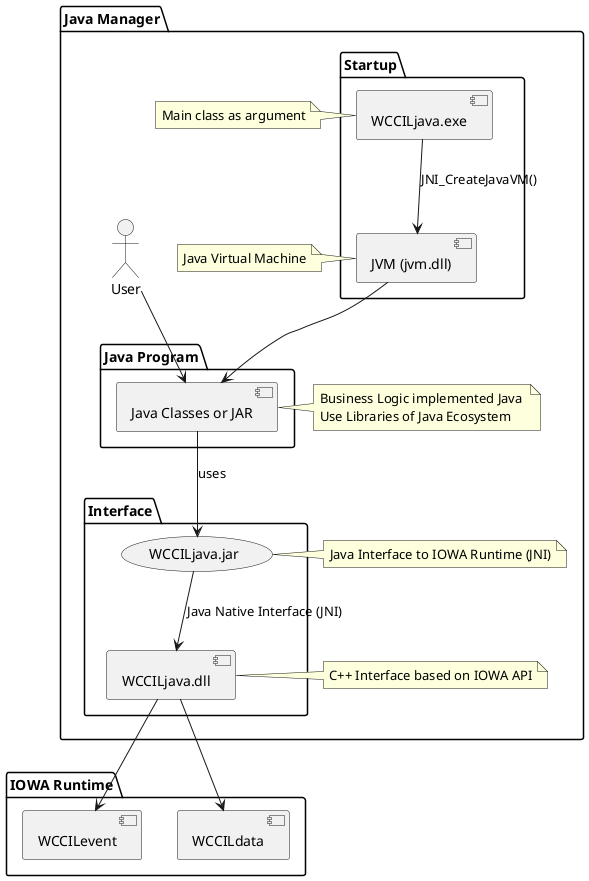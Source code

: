 @startuml
package "IOWA Runtime" {
    [WCCILevent]
    [WCCILdata]
}
package "Java Manager" {

    package "Startup" {
        [EXE] as "WCCILjava.exe"
        [JVM] as "JVM (jvm.dll)"        
    }

    package "Interface" {
        (JAR) as "WCCILjava.jar"
        [DLL] as "WCCILjava.dll" 
    }

    package "Java Program" {
        [PRG] as "Java Classes or JAR"
    }    

    :User: --> [PRG]

    note right of [PRG] : Business Logic implemented Java \nUse Libraries of Java Ecosystem
    note left of [EXE] : Main class as argument
    note left of [JVM] : Java Virtual Machine
    note left of [JAR] : Java Interface to IOWA Runtime (JNI)
    note left of [DLL] : C++ Interface based on IOWA API

    [EXE] --> [JVM] : "JNI_CreateJavaVM()"
    [JVM] --> [PRG]

    [PRG] --> [JAR] : uses

    [JAR] --> [DLL] : Java Native Interface (JNI)

    [DLL] --> [WCCILevent]
    [DLL] --> [WCCILdata]
}
@enduml